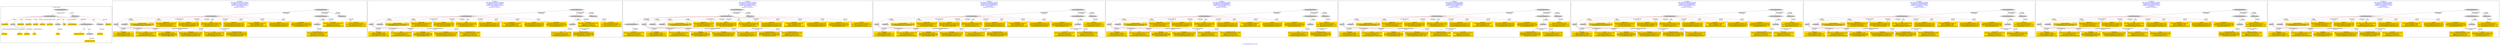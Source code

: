 digraph n0 {
fontcolor="blue"
remincross="true"
label="s19-s-indianapolis-artworks.xml"
subgraph cluster_0 {
label="1-correct model"
n2[style="filled",color="white",fillcolor="lightgray",label="CulturalHeritageObject1"];
n3[shape="plaintext",style="filled",fillcolor="gold",label="creationDate"];
n4[style="filled",color="white",fillcolor="lightgray",label="Person1"];
n5[shape="plaintext",style="filled",fillcolor="gold",label="galleryLabel"];
n6[shape="plaintext",style="filled",fillcolor="gold",label="dimensions"];
n7[shape="plaintext",style="filled",fillcolor="gold",label="materials"];
n8[shape="plaintext",style="filled",fillcolor="gold",label="creditLine"];
n9[shape="plaintext",style="filled",fillcolor="gold",label="provenance"];
n10[style="filled",color="white",fillcolor="lightgray",label="Concept1"];
n11[shape="plaintext",style="filled",fillcolor="gold",label="title"];
n12[shape="plaintext",style="filled",fillcolor="gold",label="accessionNumber"];
n13[style="filled",color="white",fillcolor="lightgray",label="CulturalHeritageObject2"];
n14[style="filled",color="white",fillcolor="lightgray",label="Document2"];
n15[shape="plaintext",style="filled",fillcolor="gold",label="relatedArtworksTitle"];
n16[style="filled",color="white",fillcolor="lightgray",label="Document1"];
n17[shape="plaintext",style="filled",fillcolor="gold",label="nationality"];
n18[shape="plaintext",style="filled",fillcolor="gold",label="birthDate"];
n19[shape="plaintext",style="filled",fillcolor="gold",label="deathDate"];
n20[shape="plaintext",style="filled",fillcolor="gold",label="artist"];
n21[style="filled",color="white",fillcolor="lightgray",label="EuropeanaAggregation1"];
n22[style="filled",color="white",fillcolor="lightgray",label="WebResource1"];
n23[shape="plaintext",style="filled",fillcolor="gold",label="imageURL"];
n24[shape="plaintext",style="filled",fillcolor="gold",label="values"];
n25[shape="plaintext",style="filled",fillcolor="gold",label="relatedArtworksURL"];
n26[shape="plaintext",style="filled",fillcolor="gold",label="sourceURL"];
}
subgraph cluster_1 {
label="candidate 0\nlink coherence:0.8695652173913043\nnode coherence:0.9130434782608695\nconfidence:0.531655124120257\nmapping score:0.5894093380486108\ncost:121.97087\n-precision:0.78-recall:0.75"
n28[style="filled",color="white",fillcolor="lightgray",label="CulturalHeritageObject1"];
n29[style="filled",color="white",fillcolor="lightgray",label="Person1"];
n30[style="filled",color="white",fillcolor="lightgray",label="Document1"];
n31[style="filled",color="white",fillcolor="lightgray",label="CulturalHeritageObject2"];
n32[style="filled",color="white",fillcolor="lightgray",label="Document2"];
n33[style="filled",color="white",fillcolor="lightgray",label="EuropeanaAggregation1"];
n34[style="filled",color="white",fillcolor="lightgray",label="WebResource1"];
n35[shape="plaintext",style="filled",fillcolor="gold",label="imageURL\n[WebResource,classLink,0.949]\n[Document,columnSubClassOfLink,0.032]\n[Document,classLink,0.017]\n[CulturalHeritageObject,provenance,0.001]"];
n36[shape="plaintext",style="filled",fillcolor="gold",label="accessionNumber\n[CulturalHeritageObject,accessionNumber,0.999]\n[CulturalHeritageObject,extent,0.001]"];
n37[shape="plaintext",style="filled",fillcolor="gold",label="title\n[Document,columnSubClassOfLink,0.393]\n[Document,classLink,0.313]\n[CulturalHeritageObject,description,0.18]\n[CulturalHeritageObject,title,0.114]"];
n38[shape="plaintext",style="filled",fillcolor="gold",label="birthDate\n[Person,dateOfBirth,0.409]\n[CulturalHeritageObject,created,0.409]\n[Person,dateOfDeath,0.094]\n[CulturalHeritageObject,description,0.088]"];
n39[shape="plaintext",style="filled",fillcolor="gold",label="galleryLabel\n[CulturalHeritageObject,description,0.573]\n[Person,biographicalInformation,0.331]\n[Document,classLink,0.051]\n[Document,columnSubClassOfLink,0.045]"];
n40[shape="plaintext",style="filled",fillcolor="gold",label="artist\n[Document,columnSubClassOfLink,0.334]\n[Document,classLink,0.31]\n[Person,nameOfThePerson,0.258]\n[CulturalHeritageObject,description,0.098]"];
n41[shape="plaintext",style="filled",fillcolor="gold",label="creditLine\n[CulturalHeritageObject,provenance,0.63]\n[CulturalHeritageObject,description,0.173]\n[Document,columnSubClassOfLink,0.106]\n[Document,classLink,0.091]"];
n42[shape="plaintext",style="filled",fillcolor="gold",label="deathDate\n[Person,dateOfDeath,0.439]\n[CulturalHeritageObject,created,0.397]\n[Person,biographicalInformation,0.096]\n[Person,dateOfBirth,0.068]"];
n43[shape="plaintext",style="filled",fillcolor="gold",label="nationality\n[Person,countryAssociatedWithThePerson,0.729]\n[CulturalHeritageObject,provenance,0.113]\n[CulturalHeritageObject,description,0.095]\n[Person,biographicalInformation,0.062]"];
n44[shape="plaintext",style="filled",fillcolor="gold",label="values\n[Document,columnSubClassOfLink,0.379]\n[CulturalHeritageObject,description,0.303]\n[Document,classLink,0.215]\n[CulturalHeritageObject,title,0.104]"];
n45[shape="plaintext",style="filled",fillcolor="gold",label="provenance\n[CulturalHeritageObject,provenance,0.37]\n[CulturalHeritageObject,description,0.305]\n[Person,biographicalInformation,0.229]\n[CulturalHeritageObject,rightsHolder,0.097]"];
n46[shape="plaintext",style="filled",fillcolor="gold",label="relatedArtworksURL\n[Document,columnSubClassOfLink,0.689]\n[Document,classLink,0.255]\n[WebResource,classLink,0.042]\n[CulturalHeritageObject,provenance,0.014]"];
n47[shape="plaintext",style="filled",fillcolor="gold",label="dimensions\n[CulturalHeritageObject,extent,0.9]\n[Person,dateOfDeath,0.056]\n[Person,dateOfBirth,0.037]\n[CulturalHeritageObject,description,0.007]"];
n48[shape="plaintext",style="filled",fillcolor="gold",label="materials\n[CulturalHeritageObject,medium,0.874]\n[CulturalHeritageObject,description,0.12]\n[Person,biographicalInformation,0.006]\n[CulturalHeritageObject,extent,0.0]"];
n49[shape="plaintext",style="filled",fillcolor="gold",label="creationDate\n[CulturalHeritageObject,created,0.52]\n[CulturalHeritageObject,description,0.199]\n[Person,biographicalInformation,0.144]\n[Person,dateOfDeath,0.138]"];
n50[shape="plaintext",style="filled",fillcolor="gold",label="sourceURL\n[Document,columnSubClassOfLink,0.617]\n[Document,classLink,0.32]\n[WebResource,classLink,0.05]\n[CulturalHeritageObject,description,0.013]"];
n51[shape="plaintext",style="filled",fillcolor="gold",label="relatedArtworksTitle\n[Document,columnSubClassOfLink,0.705]\n[CulturalHeritageObject,description,0.107]\n[CulturalHeritageObject,provenance,0.096]\n[Document,classLink,0.093]"];
}
subgraph cluster_2 {
label="candidate 1\nlink coherence:0.8695652173913043\nnode coherence:0.9130434782608695\nconfidence:0.531655124120257\nmapping score:0.5894093380486108\ncost:121.97087\n-precision:0.74-recall:0.71"
n53[style="filled",color="white",fillcolor="lightgray",label="CulturalHeritageObject1"];
n54[style="filled",color="white",fillcolor="lightgray",label="Person1"];
n55[style="filled",color="white",fillcolor="lightgray",label="Document2"];
n56[style="filled",color="white",fillcolor="lightgray",label="CulturalHeritageObject2"];
n57[style="filled",color="white",fillcolor="lightgray",label="Document1"];
n58[style="filled",color="white",fillcolor="lightgray",label="EuropeanaAggregation1"];
n59[style="filled",color="white",fillcolor="lightgray",label="WebResource1"];
n60[shape="plaintext",style="filled",fillcolor="gold",label="imageURL\n[WebResource,classLink,0.949]\n[Document,columnSubClassOfLink,0.032]\n[Document,classLink,0.017]\n[CulturalHeritageObject,provenance,0.001]"];
n61[shape="plaintext",style="filled",fillcolor="gold",label="accessionNumber\n[CulturalHeritageObject,accessionNumber,0.999]\n[CulturalHeritageObject,extent,0.001]"];
n62[shape="plaintext",style="filled",fillcolor="gold",label="title\n[Document,columnSubClassOfLink,0.393]\n[Document,classLink,0.313]\n[CulturalHeritageObject,description,0.18]\n[CulturalHeritageObject,title,0.114]"];
n63[shape="plaintext",style="filled",fillcolor="gold",label="birthDate\n[Person,dateOfBirth,0.409]\n[CulturalHeritageObject,created,0.409]\n[Person,dateOfDeath,0.094]\n[CulturalHeritageObject,description,0.088]"];
n64[shape="plaintext",style="filled",fillcolor="gold",label="galleryLabel\n[CulturalHeritageObject,description,0.573]\n[Person,biographicalInformation,0.331]\n[Document,classLink,0.051]\n[Document,columnSubClassOfLink,0.045]"];
n65[shape="plaintext",style="filled",fillcolor="gold",label="artist\n[Document,columnSubClassOfLink,0.334]\n[Document,classLink,0.31]\n[Person,nameOfThePerson,0.258]\n[CulturalHeritageObject,description,0.098]"];
n66[shape="plaintext",style="filled",fillcolor="gold",label="creditLine\n[CulturalHeritageObject,provenance,0.63]\n[CulturalHeritageObject,description,0.173]\n[Document,columnSubClassOfLink,0.106]\n[Document,classLink,0.091]"];
n67[shape="plaintext",style="filled",fillcolor="gold",label="deathDate\n[Person,dateOfDeath,0.439]\n[CulturalHeritageObject,created,0.397]\n[Person,biographicalInformation,0.096]\n[Person,dateOfBirth,0.068]"];
n68[shape="plaintext",style="filled",fillcolor="gold",label="nationality\n[Person,countryAssociatedWithThePerson,0.729]\n[CulturalHeritageObject,provenance,0.113]\n[CulturalHeritageObject,description,0.095]\n[Person,biographicalInformation,0.062]"];
n69[shape="plaintext",style="filled",fillcolor="gold",label="values\n[Document,columnSubClassOfLink,0.379]\n[CulturalHeritageObject,description,0.303]\n[Document,classLink,0.215]\n[CulturalHeritageObject,title,0.104]"];
n70[shape="plaintext",style="filled",fillcolor="gold",label="provenance\n[CulturalHeritageObject,provenance,0.37]\n[CulturalHeritageObject,description,0.305]\n[Person,biographicalInformation,0.229]\n[CulturalHeritageObject,rightsHolder,0.097]"];
n71[shape="plaintext",style="filled",fillcolor="gold",label="relatedArtworksURL\n[Document,columnSubClassOfLink,0.689]\n[Document,classLink,0.255]\n[WebResource,classLink,0.042]\n[CulturalHeritageObject,provenance,0.014]"];
n72[shape="plaintext",style="filled",fillcolor="gold",label="dimensions\n[CulturalHeritageObject,extent,0.9]\n[Person,dateOfDeath,0.056]\n[Person,dateOfBirth,0.037]\n[CulturalHeritageObject,description,0.007]"];
n73[shape="plaintext",style="filled",fillcolor="gold",label="materials\n[CulturalHeritageObject,medium,0.874]\n[CulturalHeritageObject,description,0.12]\n[Person,biographicalInformation,0.006]\n[CulturalHeritageObject,extent,0.0]"];
n74[shape="plaintext",style="filled",fillcolor="gold",label="creationDate\n[CulturalHeritageObject,created,0.52]\n[CulturalHeritageObject,description,0.199]\n[Person,biographicalInformation,0.144]\n[Person,dateOfDeath,0.138]"];
n75[shape="plaintext",style="filled",fillcolor="gold",label="sourceURL\n[Document,columnSubClassOfLink,0.617]\n[Document,classLink,0.32]\n[WebResource,classLink,0.05]\n[CulturalHeritageObject,description,0.013]"];
n76[shape="plaintext",style="filled",fillcolor="gold",label="relatedArtworksTitle\n[Document,columnSubClassOfLink,0.705]\n[CulturalHeritageObject,description,0.107]\n[CulturalHeritageObject,provenance,0.096]\n[Document,classLink,0.093]"];
}
subgraph cluster_3 {
label="candidate 2\nlink coherence:0.8695652173913043\nnode coherence:0.9130434782608695\nconfidence:0.531655124120257\nmapping score:0.5894093380486108\ncost:121.97275\n-precision:0.78-recall:0.75"
n78[style="filled",color="white",fillcolor="lightgray",label="CulturalHeritageObject1"];
n79[style="filled",color="white",fillcolor="lightgray",label="CulturalHeritageObject2"];
n80[style="filled",color="white",fillcolor="lightgray",label="Person1"];
n81[style="filled",color="white",fillcolor="lightgray",label="Document1"];
n82[style="filled",color="white",fillcolor="lightgray",label="Document2"];
n83[style="filled",color="white",fillcolor="lightgray",label="EuropeanaAggregation1"];
n84[style="filled",color="white",fillcolor="lightgray",label="WebResource1"];
n85[shape="plaintext",style="filled",fillcolor="gold",label="imageURL\n[WebResource,classLink,0.949]\n[Document,columnSubClassOfLink,0.032]\n[Document,classLink,0.017]\n[CulturalHeritageObject,provenance,0.001]"];
n86[shape="plaintext",style="filled",fillcolor="gold",label="accessionNumber\n[CulturalHeritageObject,accessionNumber,0.999]\n[CulturalHeritageObject,extent,0.001]"];
n87[shape="plaintext",style="filled",fillcolor="gold",label="title\n[Document,columnSubClassOfLink,0.393]\n[Document,classLink,0.313]\n[CulturalHeritageObject,description,0.18]\n[CulturalHeritageObject,title,0.114]"];
n88[shape="plaintext",style="filled",fillcolor="gold",label="birthDate\n[Person,dateOfBirth,0.409]\n[CulturalHeritageObject,created,0.409]\n[Person,dateOfDeath,0.094]\n[CulturalHeritageObject,description,0.088]"];
n89[shape="plaintext",style="filled",fillcolor="gold",label="galleryLabel\n[CulturalHeritageObject,description,0.573]\n[Person,biographicalInformation,0.331]\n[Document,classLink,0.051]\n[Document,columnSubClassOfLink,0.045]"];
n90[shape="plaintext",style="filled",fillcolor="gold",label="artist\n[Document,columnSubClassOfLink,0.334]\n[Document,classLink,0.31]\n[Person,nameOfThePerson,0.258]\n[CulturalHeritageObject,description,0.098]"];
n91[shape="plaintext",style="filled",fillcolor="gold",label="creditLine\n[CulturalHeritageObject,provenance,0.63]\n[CulturalHeritageObject,description,0.173]\n[Document,columnSubClassOfLink,0.106]\n[Document,classLink,0.091]"];
n92[shape="plaintext",style="filled",fillcolor="gold",label="deathDate\n[Person,dateOfDeath,0.439]\n[CulturalHeritageObject,created,0.397]\n[Person,biographicalInformation,0.096]\n[Person,dateOfBirth,0.068]"];
n93[shape="plaintext",style="filled",fillcolor="gold",label="nationality\n[Person,countryAssociatedWithThePerson,0.729]\n[CulturalHeritageObject,provenance,0.113]\n[CulturalHeritageObject,description,0.095]\n[Person,biographicalInformation,0.062]"];
n94[shape="plaintext",style="filled",fillcolor="gold",label="values\n[Document,columnSubClassOfLink,0.379]\n[CulturalHeritageObject,description,0.303]\n[Document,classLink,0.215]\n[CulturalHeritageObject,title,0.104]"];
n95[shape="plaintext",style="filled",fillcolor="gold",label="provenance\n[CulturalHeritageObject,provenance,0.37]\n[CulturalHeritageObject,description,0.305]\n[Person,biographicalInformation,0.229]\n[CulturalHeritageObject,rightsHolder,0.097]"];
n96[shape="plaintext",style="filled",fillcolor="gold",label="relatedArtworksURL\n[Document,columnSubClassOfLink,0.689]\n[Document,classLink,0.255]\n[WebResource,classLink,0.042]\n[CulturalHeritageObject,provenance,0.014]"];
n97[shape="plaintext",style="filled",fillcolor="gold",label="dimensions\n[CulturalHeritageObject,extent,0.9]\n[Person,dateOfDeath,0.056]\n[Person,dateOfBirth,0.037]\n[CulturalHeritageObject,description,0.007]"];
n98[shape="plaintext",style="filled",fillcolor="gold",label="materials\n[CulturalHeritageObject,medium,0.874]\n[CulturalHeritageObject,description,0.12]\n[Person,biographicalInformation,0.006]\n[CulturalHeritageObject,extent,0.0]"];
n99[shape="plaintext",style="filled",fillcolor="gold",label="creationDate\n[CulturalHeritageObject,created,0.52]\n[CulturalHeritageObject,description,0.199]\n[Person,biographicalInformation,0.144]\n[Person,dateOfDeath,0.138]"];
n100[shape="plaintext",style="filled",fillcolor="gold",label="sourceURL\n[Document,columnSubClassOfLink,0.617]\n[Document,classLink,0.32]\n[WebResource,classLink,0.05]\n[CulturalHeritageObject,description,0.013]"];
n101[shape="plaintext",style="filled",fillcolor="gold",label="relatedArtworksTitle\n[Document,columnSubClassOfLink,0.705]\n[CulturalHeritageObject,description,0.107]\n[CulturalHeritageObject,provenance,0.096]\n[Document,classLink,0.093]"];
}
subgraph cluster_4 {
label="candidate 3\nlink coherence:0.8695652173913043\nnode coherence:0.9090909090909091\nconfidence:0.5672136838361674\nmapping score:0.6097485897992216\ncost:220.97087\n-precision:0.78-recall:0.75"
n103[style="filled",color="white",fillcolor="lightgray",label="CulturalHeritageObject1"];
n104[style="filled",color="white",fillcolor="lightgray",label="Person1"];
n105[style="filled",color="white",fillcolor="lightgray",label="Document1"];
n106[style="filled",color="white",fillcolor="lightgray",label="CulturalHeritageObject2"];
n107[style="filled",color="white",fillcolor="lightgray",label="Document2"];
n108[style="filled",color="white",fillcolor="lightgray",label="EuropeanaAggregation1"];
n109[style="filled",color="white",fillcolor="lightgray",label="WebResource1"];
n110[shape="plaintext",style="filled",fillcolor="gold",label="imageURL\n[WebResource,classLink,0.949]\n[Document,columnSubClassOfLink,0.032]\n[Document,classLink,0.017]\n[CulturalHeritageObject,provenance,0.001]"];
n111[shape="plaintext",style="filled",fillcolor="gold",label="accessionNumber\n[CulturalHeritageObject,accessionNumber,0.999]\n[CulturalHeritageObject,extent,0.001]"];
n112[shape="plaintext",style="filled",fillcolor="gold",label="title\n[Document,columnSubClassOfLink,0.393]\n[Document,classLink,0.313]\n[CulturalHeritageObject,description,0.18]\n[CulturalHeritageObject,title,0.114]"];
n113[shape="plaintext",style="filled",fillcolor="gold",label="birthDate\n[Person,dateOfBirth,0.409]\n[CulturalHeritageObject,created,0.409]\n[Person,dateOfDeath,0.094]\n[CulturalHeritageObject,description,0.088]"];
n114[shape="plaintext",style="filled",fillcolor="gold",label="galleryLabel\n[CulturalHeritageObject,description,0.573]\n[Person,biographicalInformation,0.331]\n[Document,classLink,0.051]\n[Document,columnSubClassOfLink,0.045]"];
n115[shape="plaintext",style="filled",fillcolor="gold",label="artist\n[Document,columnSubClassOfLink,0.334]\n[Document,classLink,0.31]\n[Person,nameOfThePerson,0.258]\n[CulturalHeritageObject,description,0.098]"];
n116[shape="plaintext",style="filled",fillcolor="gold",label="creditLine\n[CulturalHeritageObject,provenance,0.63]\n[CulturalHeritageObject,description,0.173]\n[Document,columnSubClassOfLink,0.106]\n[Document,classLink,0.091]"];
n117[shape="plaintext",style="filled",fillcolor="gold",label="deathDate\n[Person,dateOfDeath,0.439]\n[CulturalHeritageObject,created,0.397]\n[Person,biographicalInformation,0.096]\n[Person,dateOfBirth,0.068]"];
n118[shape="plaintext",style="filled",fillcolor="gold",label="nationality\n[Person,countryAssociatedWithThePerson,0.729]\n[CulturalHeritageObject,provenance,0.113]\n[CulturalHeritageObject,description,0.095]\n[Person,biographicalInformation,0.062]"];
n119[shape="plaintext",style="filled",fillcolor="gold",label="values\n[Document,columnSubClassOfLink,0.379]\n[CulturalHeritageObject,description,0.303]\n[Document,classLink,0.215]\n[CulturalHeritageObject,title,0.104]"];
n120[shape="plaintext",style="filled",fillcolor="gold",label="sourceURL\n[Document,columnSubClassOfLink,0.617]\n[Document,classLink,0.32]\n[WebResource,classLink,0.05]\n[CulturalHeritageObject,description,0.013]"];
n121[shape="plaintext",style="filled",fillcolor="gold",label="provenance\n[CulturalHeritageObject,provenance,0.37]\n[CulturalHeritageObject,description,0.305]\n[Person,biographicalInformation,0.229]\n[CulturalHeritageObject,rightsHolder,0.097]"];
n122[shape="plaintext",style="filled",fillcolor="gold",label="relatedArtworksURL\n[Document,columnSubClassOfLink,0.689]\n[Document,classLink,0.255]\n[WebResource,classLink,0.042]\n[CulturalHeritageObject,provenance,0.014]"];
n123[shape="plaintext",style="filled",fillcolor="gold",label="dimensions\n[CulturalHeritageObject,extent,0.9]\n[Person,dateOfDeath,0.056]\n[Person,dateOfBirth,0.037]\n[CulturalHeritageObject,description,0.007]"];
n124[shape="plaintext",style="filled",fillcolor="gold",label="materials\n[CulturalHeritageObject,medium,0.874]\n[CulturalHeritageObject,description,0.12]\n[Person,biographicalInformation,0.006]\n[CulturalHeritageObject,extent,0.0]"];
n125[shape="plaintext",style="filled",fillcolor="gold",label="creationDate\n[CulturalHeritageObject,created,0.52]\n[CulturalHeritageObject,description,0.199]\n[Person,biographicalInformation,0.144]\n[Person,dateOfDeath,0.138]"];
n126[shape="plaintext",style="filled",fillcolor="gold",label="relatedArtworksTitle\n[Document,columnSubClassOfLink,0.705]\n[CulturalHeritageObject,description,0.107]\n[CulturalHeritageObject,provenance,0.096]\n[Document,classLink,0.093]"];
}
subgraph cluster_5 {
label="candidate 4\nlink coherence:0.8695652173913043\nnode coherence:0.9090909090909091\nconfidence:0.5672136838361674\nmapping score:0.6097485897992216\ncost:220.97087\n-precision:0.74-recall:0.71"
n128[style="filled",color="white",fillcolor="lightgray",label="CulturalHeritageObject1"];
n129[style="filled",color="white",fillcolor="lightgray",label="Person1"];
n130[style="filled",color="white",fillcolor="lightgray",label="Document2"];
n131[style="filled",color="white",fillcolor="lightgray",label="CulturalHeritageObject2"];
n132[style="filled",color="white",fillcolor="lightgray",label="Document1"];
n133[style="filled",color="white",fillcolor="lightgray",label="EuropeanaAggregation1"];
n134[style="filled",color="white",fillcolor="lightgray",label="WebResource1"];
n135[shape="plaintext",style="filled",fillcolor="gold",label="imageURL\n[WebResource,classLink,0.949]\n[Document,columnSubClassOfLink,0.032]\n[Document,classLink,0.017]\n[CulturalHeritageObject,provenance,0.001]"];
n136[shape="plaintext",style="filled",fillcolor="gold",label="accessionNumber\n[CulturalHeritageObject,accessionNumber,0.999]\n[CulturalHeritageObject,extent,0.001]"];
n137[shape="plaintext",style="filled",fillcolor="gold",label="title\n[Document,columnSubClassOfLink,0.393]\n[Document,classLink,0.313]\n[CulturalHeritageObject,description,0.18]\n[CulturalHeritageObject,title,0.114]"];
n138[shape="plaintext",style="filled",fillcolor="gold",label="birthDate\n[Person,dateOfBirth,0.409]\n[CulturalHeritageObject,created,0.409]\n[Person,dateOfDeath,0.094]\n[CulturalHeritageObject,description,0.088]"];
n139[shape="plaintext",style="filled",fillcolor="gold",label="galleryLabel\n[CulturalHeritageObject,description,0.573]\n[Person,biographicalInformation,0.331]\n[Document,classLink,0.051]\n[Document,columnSubClassOfLink,0.045]"];
n140[shape="plaintext",style="filled",fillcolor="gold",label="artist\n[Document,columnSubClassOfLink,0.334]\n[Document,classLink,0.31]\n[Person,nameOfThePerson,0.258]\n[CulturalHeritageObject,description,0.098]"];
n141[shape="plaintext",style="filled",fillcolor="gold",label="creditLine\n[CulturalHeritageObject,provenance,0.63]\n[CulturalHeritageObject,description,0.173]\n[Document,columnSubClassOfLink,0.106]\n[Document,classLink,0.091]"];
n142[shape="plaintext",style="filled",fillcolor="gold",label="deathDate\n[Person,dateOfDeath,0.439]\n[CulturalHeritageObject,created,0.397]\n[Person,biographicalInformation,0.096]\n[Person,dateOfBirth,0.068]"];
n143[shape="plaintext",style="filled",fillcolor="gold",label="nationality\n[Person,countryAssociatedWithThePerson,0.729]\n[CulturalHeritageObject,provenance,0.113]\n[CulturalHeritageObject,description,0.095]\n[Person,biographicalInformation,0.062]"];
n144[shape="plaintext",style="filled",fillcolor="gold",label="values\n[Document,columnSubClassOfLink,0.379]\n[CulturalHeritageObject,description,0.303]\n[Document,classLink,0.215]\n[CulturalHeritageObject,title,0.104]"];
n145[shape="plaintext",style="filled",fillcolor="gold",label="sourceURL\n[Document,columnSubClassOfLink,0.617]\n[Document,classLink,0.32]\n[WebResource,classLink,0.05]\n[CulturalHeritageObject,description,0.013]"];
n146[shape="plaintext",style="filled",fillcolor="gold",label="provenance\n[CulturalHeritageObject,provenance,0.37]\n[CulturalHeritageObject,description,0.305]\n[Person,biographicalInformation,0.229]\n[CulturalHeritageObject,rightsHolder,0.097]"];
n147[shape="plaintext",style="filled",fillcolor="gold",label="relatedArtworksURL\n[Document,columnSubClassOfLink,0.689]\n[Document,classLink,0.255]\n[WebResource,classLink,0.042]\n[CulturalHeritageObject,provenance,0.014]"];
n148[shape="plaintext",style="filled",fillcolor="gold",label="dimensions\n[CulturalHeritageObject,extent,0.9]\n[Person,dateOfDeath,0.056]\n[Person,dateOfBirth,0.037]\n[CulturalHeritageObject,description,0.007]"];
n149[shape="plaintext",style="filled",fillcolor="gold",label="materials\n[CulturalHeritageObject,medium,0.874]\n[CulturalHeritageObject,description,0.12]\n[Person,biographicalInformation,0.006]\n[CulturalHeritageObject,extent,0.0]"];
n150[shape="plaintext",style="filled",fillcolor="gold",label="creationDate\n[CulturalHeritageObject,created,0.52]\n[CulturalHeritageObject,description,0.199]\n[Person,biographicalInformation,0.144]\n[Person,dateOfDeath,0.138]"];
n151[shape="plaintext",style="filled",fillcolor="gold",label="relatedArtworksTitle\n[Document,columnSubClassOfLink,0.705]\n[CulturalHeritageObject,description,0.107]\n[CulturalHeritageObject,provenance,0.096]\n[Document,classLink,0.093]"];
}
subgraph cluster_6 {
label="candidate 5\nlink coherence:0.8695652173913043\nnode coherence:0.9090909090909091\nconfidence:0.5672136838361674\nmapping score:0.6097485897992216\ncost:220.97087\n-precision:0.74-recall:0.71"
n153[style="filled",color="white",fillcolor="lightgray",label="CulturalHeritageObject1"];
n154[style="filled",color="white",fillcolor="lightgray",label="Person1"];
n155[style="filled",color="white",fillcolor="lightgray",label="Document1"];
n156[style="filled",color="white",fillcolor="lightgray",label="CulturalHeritageObject2"];
n157[style="filled",color="white",fillcolor="lightgray",label="Document2"];
n158[style="filled",color="white",fillcolor="lightgray",label="EuropeanaAggregation1"];
n159[style="filled",color="white",fillcolor="lightgray",label="WebResource1"];
n160[shape="plaintext",style="filled",fillcolor="gold",label="imageURL\n[WebResource,classLink,0.949]\n[Document,columnSubClassOfLink,0.032]\n[Document,classLink,0.017]\n[CulturalHeritageObject,provenance,0.001]"];
n161[shape="plaintext",style="filled",fillcolor="gold",label="accessionNumber\n[CulturalHeritageObject,accessionNumber,0.999]\n[CulturalHeritageObject,extent,0.001]"];
n162[shape="plaintext",style="filled",fillcolor="gold",label="relatedArtworksURL\n[Document,columnSubClassOfLink,0.689]\n[Document,classLink,0.255]\n[WebResource,classLink,0.042]\n[CulturalHeritageObject,provenance,0.014]"];
n163[shape="plaintext",style="filled",fillcolor="gold",label="birthDate\n[Person,dateOfBirth,0.409]\n[CulturalHeritageObject,created,0.409]\n[Person,dateOfDeath,0.094]\n[CulturalHeritageObject,description,0.088]"];
n164[shape="plaintext",style="filled",fillcolor="gold",label="galleryLabel\n[CulturalHeritageObject,description,0.573]\n[Person,biographicalInformation,0.331]\n[Document,classLink,0.051]\n[Document,columnSubClassOfLink,0.045]"];
n165[shape="plaintext",style="filled",fillcolor="gold",label="artist\n[Document,columnSubClassOfLink,0.334]\n[Document,classLink,0.31]\n[Person,nameOfThePerson,0.258]\n[CulturalHeritageObject,description,0.098]"];
n166[shape="plaintext",style="filled",fillcolor="gold",label="creditLine\n[CulturalHeritageObject,provenance,0.63]\n[CulturalHeritageObject,description,0.173]\n[Document,columnSubClassOfLink,0.106]\n[Document,classLink,0.091]"];
n167[shape="plaintext",style="filled",fillcolor="gold",label="deathDate\n[Person,dateOfDeath,0.439]\n[CulturalHeritageObject,created,0.397]\n[Person,biographicalInformation,0.096]\n[Person,dateOfBirth,0.068]"];
n168[shape="plaintext",style="filled",fillcolor="gold",label="nationality\n[Person,countryAssociatedWithThePerson,0.729]\n[CulturalHeritageObject,provenance,0.113]\n[CulturalHeritageObject,description,0.095]\n[Person,biographicalInformation,0.062]"];
n169[shape="plaintext",style="filled",fillcolor="gold",label="values\n[Document,columnSubClassOfLink,0.379]\n[CulturalHeritageObject,description,0.303]\n[Document,classLink,0.215]\n[CulturalHeritageObject,title,0.104]"];
n170[shape="plaintext",style="filled",fillcolor="gold",label="relatedArtworksTitle\n[Document,columnSubClassOfLink,0.705]\n[CulturalHeritageObject,description,0.107]\n[CulturalHeritageObject,provenance,0.096]\n[Document,classLink,0.093]"];
n171[shape="plaintext",style="filled",fillcolor="gold",label="title\n[Document,columnSubClassOfLink,0.393]\n[Document,classLink,0.313]\n[CulturalHeritageObject,description,0.18]\n[CulturalHeritageObject,title,0.114]"];
n172[shape="plaintext",style="filled",fillcolor="gold",label="provenance\n[CulturalHeritageObject,provenance,0.37]\n[CulturalHeritageObject,description,0.305]\n[Person,biographicalInformation,0.229]\n[CulturalHeritageObject,rightsHolder,0.097]"];
n173[shape="plaintext",style="filled",fillcolor="gold",label="dimensions\n[CulturalHeritageObject,extent,0.9]\n[Person,dateOfDeath,0.056]\n[Person,dateOfBirth,0.037]\n[CulturalHeritageObject,description,0.007]"];
n174[shape="plaintext",style="filled",fillcolor="gold",label="materials\n[CulturalHeritageObject,medium,0.874]\n[CulturalHeritageObject,description,0.12]\n[Person,biographicalInformation,0.006]\n[CulturalHeritageObject,extent,0.0]"];
n175[shape="plaintext",style="filled",fillcolor="gold",label="creationDate\n[CulturalHeritageObject,created,0.52]\n[CulturalHeritageObject,description,0.199]\n[Person,biographicalInformation,0.144]\n[Person,dateOfDeath,0.138]"];
n176[shape="plaintext",style="filled",fillcolor="gold",label="sourceURL\n[Document,columnSubClassOfLink,0.617]\n[Document,classLink,0.32]\n[WebResource,classLink,0.05]\n[CulturalHeritageObject,description,0.013]"];
}
subgraph cluster_7 {
label="candidate 6\nlink coherence:0.8695652173913043\nnode coherence:0.9090909090909091\nconfidence:0.5672136838361674\nmapping score:0.6097485897992216\ncost:220.97087\n-precision:0.78-recall:0.75"
n178[style="filled",color="white",fillcolor="lightgray",label="CulturalHeritageObject1"];
n179[style="filled",color="white",fillcolor="lightgray",label="Person1"];
n180[style="filled",color="white",fillcolor="lightgray",label="Document2"];
n181[style="filled",color="white",fillcolor="lightgray",label="CulturalHeritageObject2"];
n182[style="filled",color="white",fillcolor="lightgray",label="Document1"];
n183[style="filled",color="white",fillcolor="lightgray",label="EuropeanaAggregation1"];
n184[style="filled",color="white",fillcolor="lightgray",label="WebResource1"];
n185[shape="plaintext",style="filled",fillcolor="gold",label="imageURL\n[WebResource,classLink,0.949]\n[Document,columnSubClassOfLink,0.032]\n[Document,classLink,0.017]\n[CulturalHeritageObject,provenance,0.001]"];
n186[shape="plaintext",style="filled",fillcolor="gold",label="accessionNumber\n[CulturalHeritageObject,accessionNumber,0.999]\n[CulturalHeritageObject,extent,0.001]"];
n187[shape="plaintext",style="filled",fillcolor="gold",label="relatedArtworksURL\n[Document,columnSubClassOfLink,0.689]\n[Document,classLink,0.255]\n[WebResource,classLink,0.042]\n[CulturalHeritageObject,provenance,0.014]"];
n188[shape="plaintext",style="filled",fillcolor="gold",label="birthDate\n[Person,dateOfBirth,0.409]\n[CulturalHeritageObject,created,0.409]\n[Person,dateOfDeath,0.094]\n[CulturalHeritageObject,description,0.088]"];
n189[shape="plaintext",style="filled",fillcolor="gold",label="galleryLabel\n[CulturalHeritageObject,description,0.573]\n[Person,biographicalInformation,0.331]\n[Document,classLink,0.051]\n[Document,columnSubClassOfLink,0.045]"];
n190[shape="plaintext",style="filled",fillcolor="gold",label="artist\n[Document,columnSubClassOfLink,0.334]\n[Document,classLink,0.31]\n[Person,nameOfThePerson,0.258]\n[CulturalHeritageObject,description,0.098]"];
n191[shape="plaintext",style="filled",fillcolor="gold",label="creditLine\n[CulturalHeritageObject,provenance,0.63]\n[CulturalHeritageObject,description,0.173]\n[Document,columnSubClassOfLink,0.106]\n[Document,classLink,0.091]"];
n192[shape="plaintext",style="filled",fillcolor="gold",label="deathDate\n[Person,dateOfDeath,0.439]\n[CulturalHeritageObject,created,0.397]\n[Person,biographicalInformation,0.096]\n[Person,dateOfBirth,0.068]"];
n193[shape="plaintext",style="filled",fillcolor="gold",label="nationality\n[Person,countryAssociatedWithThePerson,0.729]\n[CulturalHeritageObject,provenance,0.113]\n[CulturalHeritageObject,description,0.095]\n[Person,biographicalInformation,0.062]"];
n194[shape="plaintext",style="filled",fillcolor="gold",label="values\n[Document,columnSubClassOfLink,0.379]\n[CulturalHeritageObject,description,0.303]\n[Document,classLink,0.215]\n[CulturalHeritageObject,title,0.104]"];
n195[shape="plaintext",style="filled",fillcolor="gold",label="relatedArtworksTitle\n[Document,columnSubClassOfLink,0.705]\n[CulturalHeritageObject,description,0.107]\n[CulturalHeritageObject,provenance,0.096]\n[Document,classLink,0.093]"];
n196[shape="plaintext",style="filled",fillcolor="gold",label="title\n[Document,columnSubClassOfLink,0.393]\n[Document,classLink,0.313]\n[CulturalHeritageObject,description,0.18]\n[CulturalHeritageObject,title,0.114]"];
n197[shape="plaintext",style="filled",fillcolor="gold",label="provenance\n[CulturalHeritageObject,provenance,0.37]\n[CulturalHeritageObject,description,0.305]\n[Person,biographicalInformation,0.229]\n[CulturalHeritageObject,rightsHolder,0.097]"];
n198[shape="plaintext",style="filled",fillcolor="gold",label="dimensions\n[CulturalHeritageObject,extent,0.9]\n[Person,dateOfDeath,0.056]\n[Person,dateOfBirth,0.037]\n[CulturalHeritageObject,description,0.007]"];
n199[shape="plaintext",style="filled",fillcolor="gold",label="materials\n[CulturalHeritageObject,medium,0.874]\n[CulturalHeritageObject,description,0.12]\n[Person,biographicalInformation,0.006]\n[CulturalHeritageObject,extent,0.0]"];
n200[shape="plaintext",style="filled",fillcolor="gold",label="creationDate\n[CulturalHeritageObject,created,0.52]\n[CulturalHeritageObject,description,0.199]\n[Person,biographicalInformation,0.144]\n[Person,dateOfDeath,0.138]"];
n201[shape="plaintext",style="filled",fillcolor="gold",label="sourceURL\n[Document,columnSubClassOfLink,0.617]\n[Document,classLink,0.32]\n[WebResource,classLink,0.05]\n[CulturalHeritageObject,description,0.013]"];
}
subgraph cluster_8 {
label="candidate 7\nlink coherence:0.8695652173913043\nnode coherence:0.9090909090909091\nconfidence:0.5516400417473916\nmapping score:0.6045573757696296\ncost:220.97087\n-precision:0.78-recall:0.75"
n203[style="filled",color="white",fillcolor="lightgray",label="CulturalHeritageObject1"];
n204[style="filled",color="white",fillcolor="lightgray",label="Person1"];
n205[style="filled",color="white",fillcolor="lightgray",label="Document1"];
n206[style="filled",color="white",fillcolor="lightgray",label="CulturalHeritageObject2"];
n207[style="filled",color="white",fillcolor="lightgray",label="Document2"];
n208[style="filled",color="white",fillcolor="lightgray",label="EuropeanaAggregation1"];
n209[style="filled",color="white",fillcolor="lightgray",label="WebResource1"];
n210[shape="plaintext",style="filled",fillcolor="gold",label="imageURL\n[WebResource,classLink,0.949]\n[Document,columnSubClassOfLink,0.032]\n[Document,classLink,0.017]\n[CulturalHeritageObject,provenance,0.001]"];
n211[shape="plaintext",style="filled",fillcolor="gold",label="accessionNumber\n[CulturalHeritageObject,accessionNumber,0.999]\n[CulturalHeritageObject,extent,0.001]"];
n212[shape="plaintext",style="filled",fillcolor="gold",label="relatedArtworksTitle\n[Document,columnSubClassOfLink,0.705]\n[CulturalHeritageObject,description,0.107]\n[CulturalHeritageObject,provenance,0.096]\n[Document,classLink,0.093]"];
n213[shape="plaintext",style="filled",fillcolor="gold",label="birthDate\n[Person,dateOfBirth,0.409]\n[CulturalHeritageObject,created,0.409]\n[Person,dateOfDeath,0.094]\n[CulturalHeritageObject,description,0.088]"];
n214[shape="plaintext",style="filled",fillcolor="gold",label="galleryLabel\n[CulturalHeritageObject,description,0.573]\n[Person,biographicalInformation,0.331]\n[Document,classLink,0.051]\n[Document,columnSubClassOfLink,0.045]"];
n215[shape="plaintext",style="filled",fillcolor="gold",label="artist\n[Document,columnSubClassOfLink,0.334]\n[Document,classLink,0.31]\n[Person,nameOfThePerson,0.258]\n[CulturalHeritageObject,description,0.098]"];
n216[shape="plaintext",style="filled",fillcolor="gold",label="creditLine\n[CulturalHeritageObject,provenance,0.63]\n[CulturalHeritageObject,description,0.173]\n[Document,columnSubClassOfLink,0.106]\n[Document,classLink,0.091]"];
n217[shape="plaintext",style="filled",fillcolor="gold",label="deathDate\n[Person,dateOfDeath,0.439]\n[CulturalHeritageObject,created,0.397]\n[Person,biographicalInformation,0.096]\n[Person,dateOfBirth,0.068]"];
n218[shape="plaintext",style="filled",fillcolor="gold",label="nationality\n[Person,countryAssociatedWithThePerson,0.729]\n[CulturalHeritageObject,provenance,0.113]\n[CulturalHeritageObject,description,0.095]\n[Person,biographicalInformation,0.062]"];
n219[shape="plaintext",style="filled",fillcolor="gold",label="title\n[Document,columnSubClassOfLink,0.393]\n[Document,classLink,0.313]\n[CulturalHeritageObject,description,0.18]\n[CulturalHeritageObject,title,0.114]"];
n220[shape="plaintext",style="filled",fillcolor="gold",label="sourceURL\n[Document,columnSubClassOfLink,0.617]\n[Document,classLink,0.32]\n[WebResource,classLink,0.05]\n[CulturalHeritageObject,description,0.013]"];
n221[shape="plaintext",style="filled",fillcolor="gold",label="values\n[Document,columnSubClassOfLink,0.379]\n[CulturalHeritageObject,description,0.303]\n[Document,classLink,0.215]\n[CulturalHeritageObject,title,0.104]"];
n222[shape="plaintext",style="filled",fillcolor="gold",label="provenance\n[CulturalHeritageObject,provenance,0.37]\n[CulturalHeritageObject,description,0.305]\n[Person,biographicalInformation,0.229]\n[CulturalHeritageObject,rightsHolder,0.097]"];
n223[shape="plaintext",style="filled",fillcolor="gold",label="dimensions\n[CulturalHeritageObject,extent,0.9]\n[Person,dateOfDeath,0.056]\n[Person,dateOfBirth,0.037]\n[CulturalHeritageObject,description,0.007]"];
n224[shape="plaintext",style="filled",fillcolor="gold",label="materials\n[CulturalHeritageObject,medium,0.874]\n[CulturalHeritageObject,description,0.12]\n[Person,biographicalInformation,0.006]\n[CulturalHeritageObject,extent,0.0]"];
n225[shape="plaintext",style="filled",fillcolor="gold",label="creationDate\n[CulturalHeritageObject,created,0.52]\n[CulturalHeritageObject,description,0.199]\n[Person,biographicalInformation,0.144]\n[Person,dateOfDeath,0.138]"];
n226[shape="plaintext",style="filled",fillcolor="gold",label="relatedArtworksURL\n[Document,columnSubClassOfLink,0.689]\n[Document,classLink,0.255]\n[WebResource,classLink,0.042]\n[CulturalHeritageObject,provenance,0.014]"];
}
subgraph cluster_9 {
label="candidate 8\nlink coherence:0.8695652173913043\nnode coherence:0.9090909090909091\nconfidence:0.5516400417473916\nmapping score:0.6045573757696296\ncost:220.97087\n-precision:0.78-recall:0.75"
n228[style="filled",color="white",fillcolor="lightgray",label="CulturalHeritageObject1"];
n229[style="filled",color="white",fillcolor="lightgray",label="Person1"];
n230[style="filled",color="white",fillcolor="lightgray",label="Document2"];
n231[style="filled",color="white",fillcolor="lightgray",label="CulturalHeritageObject2"];
n232[style="filled",color="white",fillcolor="lightgray",label="Document1"];
n233[style="filled",color="white",fillcolor="lightgray",label="EuropeanaAggregation1"];
n234[style="filled",color="white",fillcolor="lightgray",label="WebResource1"];
n235[shape="plaintext",style="filled",fillcolor="gold",label="imageURL\n[WebResource,classLink,0.949]\n[Document,columnSubClassOfLink,0.032]\n[Document,classLink,0.017]\n[CulturalHeritageObject,provenance,0.001]"];
n236[shape="plaintext",style="filled",fillcolor="gold",label="accessionNumber\n[CulturalHeritageObject,accessionNumber,0.999]\n[CulturalHeritageObject,extent,0.001]"];
n237[shape="plaintext",style="filled",fillcolor="gold",label="relatedArtworksTitle\n[Document,columnSubClassOfLink,0.705]\n[CulturalHeritageObject,description,0.107]\n[CulturalHeritageObject,provenance,0.096]\n[Document,classLink,0.093]"];
n238[shape="plaintext",style="filled",fillcolor="gold",label="birthDate\n[Person,dateOfBirth,0.409]\n[CulturalHeritageObject,created,0.409]\n[Person,dateOfDeath,0.094]\n[CulturalHeritageObject,description,0.088]"];
n239[shape="plaintext",style="filled",fillcolor="gold",label="galleryLabel\n[CulturalHeritageObject,description,0.573]\n[Person,biographicalInformation,0.331]\n[Document,classLink,0.051]\n[Document,columnSubClassOfLink,0.045]"];
n240[shape="plaintext",style="filled",fillcolor="gold",label="artist\n[Document,columnSubClassOfLink,0.334]\n[Document,classLink,0.31]\n[Person,nameOfThePerson,0.258]\n[CulturalHeritageObject,description,0.098]"];
n241[shape="plaintext",style="filled",fillcolor="gold",label="creditLine\n[CulturalHeritageObject,provenance,0.63]\n[CulturalHeritageObject,description,0.173]\n[Document,columnSubClassOfLink,0.106]\n[Document,classLink,0.091]"];
n242[shape="plaintext",style="filled",fillcolor="gold",label="deathDate\n[Person,dateOfDeath,0.439]\n[CulturalHeritageObject,created,0.397]\n[Person,biographicalInformation,0.096]\n[Person,dateOfBirth,0.068]"];
n243[shape="plaintext",style="filled",fillcolor="gold",label="nationality\n[Person,countryAssociatedWithThePerson,0.729]\n[CulturalHeritageObject,provenance,0.113]\n[CulturalHeritageObject,description,0.095]\n[Person,biographicalInformation,0.062]"];
n244[shape="plaintext",style="filled",fillcolor="gold",label="title\n[Document,columnSubClassOfLink,0.393]\n[Document,classLink,0.313]\n[CulturalHeritageObject,description,0.18]\n[CulturalHeritageObject,title,0.114]"];
n245[shape="plaintext",style="filled",fillcolor="gold",label="sourceURL\n[Document,columnSubClassOfLink,0.617]\n[Document,classLink,0.32]\n[WebResource,classLink,0.05]\n[CulturalHeritageObject,description,0.013]"];
n246[shape="plaintext",style="filled",fillcolor="gold",label="values\n[Document,columnSubClassOfLink,0.379]\n[CulturalHeritageObject,description,0.303]\n[Document,classLink,0.215]\n[CulturalHeritageObject,title,0.104]"];
n247[shape="plaintext",style="filled",fillcolor="gold",label="provenance\n[CulturalHeritageObject,provenance,0.37]\n[CulturalHeritageObject,description,0.305]\n[Person,biographicalInformation,0.229]\n[CulturalHeritageObject,rightsHolder,0.097]"];
n248[shape="plaintext",style="filled",fillcolor="gold",label="dimensions\n[CulturalHeritageObject,extent,0.9]\n[Person,dateOfDeath,0.056]\n[Person,dateOfBirth,0.037]\n[CulturalHeritageObject,description,0.007]"];
n249[shape="plaintext",style="filled",fillcolor="gold",label="materials\n[CulturalHeritageObject,medium,0.874]\n[CulturalHeritageObject,description,0.12]\n[Person,biographicalInformation,0.006]\n[CulturalHeritageObject,extent,0.0]"];
n250[shape="plaintext",style="filled",fillcolor="gold",label="creationDate\n[CulturalHeritageObject,created,0.52]\n[CulturalHeritageObject,description,0.199]\n[Person,biographicalInformation,0.144]\n[Person,dateOfDeath,0.138]"];
n251[shape="plaintext",style="filled",fillcolor="gold",label="relatedArtworksURL\n[Document,columnSubClassOfLink,0.689]\n[Document,classLink,0.255]\n[WebResource,classLink,0.042]\n[CulturalHeritageObject,provenance,0.014]"];
}
subgraph cluster_10 {
label="candidate 9\nlink coherence:0.8695652173913043\nnode coherence:0.9090909090909091\nconfidence:0.5516400417473916\nmapping score:0.6045573757696296\ncost:220.97087\n-precision:0.78-recall:0.75"
n253[style="filled",color="white",fillcolor="lightgray",label="CulturalHeritageObject1"];
n254[style="filled",color="white",fillcolor="lightgray",label="Person1"];
n255[style="filled",color="white",fillcolor="lightgray",label="Document1"];
n256[style="filled",color="white",fillcolor="lightgray",label="CulturalHeritageObject2"];
n257[style="filled",color="white",fillcolor="lightgray",label="Document2"];
n258[style="filled",color="white",fillcolor="lightgray",label="EuropeanaAggregation1"];
n259[style="filled",color="white",fillcolor="lightgray",label="WebResource1"];
n260[shape="plaintext",style="filled",fillcolor="gold",label="imageURL\n[WebResource,classLink,0.949]\n[Document,columnSubClassOfLink,0.032]\n[Document,classLink,0.017]\n[CulturalHeritageObject,provenance,0.001]"];
n261[shape="plaintext",style="filled",fillcolor="gold",label="accessionNumber\n[CulturalHeritageObject,accessionNumber,0.999]\n[CulturalHeritageObject,extent,0.001]"];
n262[shape="plaintext",style="filled",fillcolor="gold",label="relatedArtworksTitle\n[Document,columnSubClassOfLink,0.705]\n[CulturalHeritageObject,description,0.107]\n[CulturalHeritageObject,provenance,0.096]\n[Document,classLink,0.093]"];
n263[shape="plaintext",style="filled",fillcolor="gold",label="birthDate\n[Person,dateOfBirth,0.409]\n[CulturalHeritageObject,created,0.409]\n[Person,dateOfDeath,0.094]\n[CulturalHeritageObject,description,0.088]"];
n264[shape="plaintext",style="filled",fillcolor="gold",label="galleryLabel\n[CulturalHeritageObject,description,0.573]\n[Person,biographicalInformation,0.331]\n[Document,classLink,0.051]\n[Document,columnSubClassOfLink,0.045]"];
n265[shape="plaintext",style="filled",fillcolor="gold",label="artist\n[Document,columnSubClassOfLink,0.334]\n[Document,classLink,0.31]\n[Person,nameOfThePerson,0.258]\n[CulturalHeritageObject,description,0.098]"];
n266[shape="plaintext",style="filled",fillcolor="gold",label="creditLine\n[CulturalHeritageObject,provenance,0.63]\n[CulturalHeritageObject,description,0.173]\n[Document,columnSubClassOfLink,0.106]\n[Document,classLink,0.091]"];
n267[shape="plaintext",style="filled",fillcolor="gold",label="deathDate\n[Person,dateOfDeath,0.439]\n[CulturalHeritageObject,created,0.397]\n[Person,biographicalInformation,0.096]\n[Person,dateOfBirth,0.068]"];
n268[shape="plaintext",style="filled",fillcolor="gold",label="nationality\n[Person,countryAssociatedWithThePerson,0.729]\n[CulturalHeritageObject,provenance,0.113]\n[CulturalHeritageObject,description,0.095]\n[Person,biographicalInformation,0.062]"];
n269[shape="plaintext",style="filled",fillcolor="gold",label="title\n[Document,columnSubClassOfLink,0.393]\n[Document,classLink,0.313]\n[CulturalHeritageObject,description,0.18]\n[CulturalHeritageObject,title,0.114]"];
n270[shape="plaintext",style="filled",fillcolor="gold",label="relatedArtworksURL\n[Document,columnSubClassOfLink,0.689]\n[Document,classLink,0.255]\n[WebResource,classLink,0.042]\n[CulturalHeritageObject,provenance,0.014]"];
n271[shape="plaintext",style="filled",fillcolor="gold",label="values\n[Document,columnSubClassOfLink,0.379]\n[CulturalHeritageObject,description,0.303]\n[Document,classLink,0.215]\n[CulturalHeritageObject,title,0.104]"];
n272[shape="plaintext",style="filled",fillcolor="gold",label="provenance\n[CulturalHeritageObject,provenance,0.37]\n[CulturalHeritageObject,description,0.305]\n[Person,biographicalInformation,0.229]\n[CulturalHeritageObject,rightsHolder,0.097]"];
n273[shape="plaintext",style="filled",fillcolor="gold",label="dimensions\n[CulturalHeritageObject,extent,0.9]\n[Person,dateOfDeath,0.056]\n[Person,dateOfBirth,0.037]\n[CulturalHeritageObject,description,0.007]"];
n274[shape="plaintext",style="filled",fillcolor="gold",label="materials\n[CulturalHeritageObject,medium,0.874]\n[CulturalHeritageObject,description,0.12]\n[Person,biographicalInformation,0.006]\n[CulturalHeritageObject,extent,0.0]"];
n275[shape="plaintext",style="filled",fillcolor="gold",label="creationDate\n[CulturalHeritageObject,created,0.52]\n[CulturalHeritageObject,description,0.199]\n[Person,biographicalInformation,0.144]\n[Person,dateOfDeath,0.138]"];
n276[shape="plaintext",style="filled",fillcolor="gold",label="sourceURL\n[Document,columnSubClassOfLink,0.617]\n[Document,classLink,0.32]\n[WebResource,classLink,0.05]\n[CulturalHeritageObject,description,0.013]"];
}
n2 -> n3[color="brown",fontcolor="black",label="created"]
n2 -> n4[color="brown",fontcolor="black",label="creator"]
n2 -> n5[color="brown",fontcolor="black",label="description"]
n2 -> n6[color="brown",fontcolor="black",label="extent"]
n2 -> n7[color="brown",fontcolor="black",label="medium"]
n2 -> n8[color="brown",fontcolor="black",label="provenance"]
n2 -> n9[color="brown",fontcolor="black",label="provenance"]
n2 -> n10[color="brown",fontcolor="black",label="subject"]
n2 -> n11[color="brown",fontcolor="black",label="title"]
n2 -> n12[color="brown",fontcolor="black",label="accessionNumber"]
n2 -> n13[color="brown",fontcolor="black",label="isRelatedTo"]
n2 -> n14[color="brown",fontcolor="black",label="page"]
n13 -> n15[color="brown",fontcolor="black",label="title"]
n13 -> n16[color="brown",fontcolor="black",label="page"]
n4 -> n17[color="brown",fontcolor="black",label="countryAssociatedWithThePerson"]
n4 -> n18[color="brown",fontcolor="black",label="dateOfBirth"]
n4 -> n19[color="brown",fontcolor="black",label="dateOfDeath"]
n4 -> n20[color="brown",fontcolor="black",label="nameOfThePerson"]
n21 -> n2[color="brown",fontcolor="black",label="aggregatedCHO"]
n21 -> n22[color="brown",fontcolor="black",label="hasView"]
n22 -> n23[color="brown",fontcolor="black",label="classLink"]
n10 -> n24[color="brown",fontcolor="black",label="prefLabel"]
n16 -> n25[color="brown",fontcolor="black",label="classLink"]
n14 -> n26[color="brown",fontcolor="black",label="classLink"]
n28 -> n29[color="brown",fontcolor="black",label="creator\nw=0.99302"]
n28 -> n30[color="brown",fontcolor="black",label="page\nw=0.99781"]
n31 -> n32[color="brown",fontcolor="black",label="page\nw=0.99781"]
n33 -> n28[color="brown",fontcolor="black",label="aggregatedCHO\nw=0.99421"]
n33 -> n31[color="brown",fontcolor="black",label="aggregatedCHO\nw=0.99421"]
n33 -> n34[color="brown",fontcolor="black",label="hasView\nw=0.99381"]
n34 -> n35[color="brown",fontcolor="black",label="classLink\nw=1.0"]
n28 -> n36[color="brown",fontcolor="black",label="accessionNumber\nw=1.0"]
n30 -> n37[color="brown",fontcolor="black",label="classLink\nw=1.0"]
n29 -> n38[color="brown",fontcolor="black",label="dateOfBirth\nw=1.0"]
n28 -> n39[color="brown",fontcolor="black",label="description\nw=1.0"]
n29 -> n40[color="brown",fontcolor="black",label="nameOfThePerson\nw=1.0"]
n28 -> n41[color="brown",fontcolor="black",label="provenance\nw=1.0"]
n29 -> n42[color="brown",fontcolor="black",label="dateOfDeath\nw=1.0"]
n29 -> n43[color="brown",fontcolor="black",label="countryAssociatedWithThePerson\nw=1.0"]
n28 -> n44[color="brown",fontcolor="black",label="title\nw=1.0"]
n28 -> n45[color="brown",fontcolor="black",label="provenance\nw=1.0"]
n32 -> n46[color="brown",fontcolor="black",label="classLink\nw=1.0"]
n28 -> n47[color="brown",fontcolor="black",label="extent\nw=1.0"]
n28 -> n48[color="brown",fontcolor="black",label="medium\nw=1.0"]
n28 -> n49[color="brown",fontcolor="black",label="created\nw=1.0"]
n31 -> n50[color="brown",fontcolor="black",label="description\nw=1.0"]
n30 -> n51[color="brown",fontcolor="black",label="columnSubClassOfLink\nw=100.0"]
n53 -> n54[color="brown",fontcolor="black",label="creator\nw=0.99302"]
n53 -> n55[color="brown",fontcolor="black",label="page\nw=0.99781"]
n56 -> n57[color="brown",fontcolor="black",label="page\nw=0.99781"]
n58 -> n53[color="brown",fontcolor="black",label="aggregatedCHO\nw=0.99421"]
n58 -> n56[color="brown",fontcolor="black",label="aggregatedCHO\nw=0.99421"]
n58 -> n59[color="brown",fontcolor="black",label="hasView\nw=0.99381"]
n59 -> n60[color="brown",fontcolor="black",label="classLink\nw=1.0"]
n53 -> n61[color="brown",fontcolor="black",label="accessionNumber\nw=1.0"]
n57 -> n62[color="brown",fontcolor="black",label="classLink\nw=1.0"]
n54 -> n63[color="brown",fontcolor="black",label="dateOfBirth\nw=1.0"]
n53 -> n64[color="brown",fontcolor="black",label="description\nw=1.0"]
n54 -> n65[color="brown",fontcolor="black",label="nameOfThePerson\nw=1.0"]
n53 -> n66[color="brown",fontcolor="black",label="provenance\nw=1.0"]
n54 -> n67[color="brown",fontcolor="black",label="dateOfDeath\nw=1.0"]
n54 -> n68[color="brown",fontcolor="black",label="countryAssociatedWithThePerson\nw=1.0"]
n53 -> n69[color="brown",fontcolor="black",label="title\nw=1.0"]
n53 -> n70[color="brown",fontcolor="black",label="provenance\nw=1.0"]
n55 -> n71[color="brown",fontcolor="black",label="classLink\nw=1.0"]
n53 -> n72[color="brown",fontcolor="black",label="extent\nw=1.0"]
n53 -> n73[color="brown",fontcolor="black",label="medium\nw=1.0"]
n53 -> n74[color="brown",fontcolor="black",label="created\nw=1.0"]
n56 -> n75[color="brown",fontcolor="black",label="description\nw=1.0"]
n57 -> n76[color="brown",fontcolor="black",label="columnSubClassOfLink\nw=100.0"]
n78 -> n79[color="brown",fontcolor="black",label="isRelatedTo\nw=0.99609"]
n78 -> n80[color="brown",fontcolor="black",label="creator\nw=0.99302"]
n78 -> n81[color="brown",fontcolor="black",label="page\nw=0.99781"]
n78 -> n82[color="brown",fontcolor="black",label="page\nw=0.99781"]
n83 -> n78[color="brown",fontcolor="black",label="aggregatedCHO\nw=0.99421"]
n83 -> n84[color="brown",fontcolor="black",label="hasView\nw=0.99381"]
n84 -> n85[color="brown",fontcolor="black",label="classLink\nw=1.0"]
n78 -> n86[color="brown",fontcolor="black",label="accessionNumber\nw=1.0"]
n81 -> n87[color="brown",fontcolor="black",label="classLink\nw=1.0"]
n80 -> n88[color="brown",fontcolor="black",label="dateOfBirth\nw=1.0"]
n78 -> n89[color="brown",fontcolor="black",label="description\nw=1.0"]
n80 -> n90[color="brown",fontcolor="black",label="nameOfThePerson\nw=1.0"]
n78 -> n91[color="brown",fontcolor="black",label="provenance\nw=1.0"]
n80 -> n92[color="brown",fontcolor="black",label="dateOfDeath\nw=1.0"]
n80 -> n93[color="brown",fontcolor="black",label="countryAssociatedWithThePerson\nw=1.0"]
n78 -> n94[color="brown",fontcolor="black",label="title\nw=1.0"]
n78 -> n95[color="brown",fontcolor="black",label="provenance\nw=1.0"]
n82 -> n96[color="brown",fontcolor="black",label="classLink\nw=1.0"]
n78 -> n97[color="brown",fontcolor="black",label="extent\nw=1.0"]
n78 -> n98[color="brown",fontcolor="black",label="medium\nw=1.0"]
n78 -> n99[color="brown",fontcolor="black",label="created\nw=1.0"]
n79 -> n100[color="brown",fontcolor="black",label="description\nw=1.0"]
n81 -> n101[color="brown",fontcolor="black",label="columnSubClassOfLink\nw=100.0"]
n103 -> n104[color="brown",fontcolor="black",label="creator\nw=0.99302"]
n103 -> n105[color="brown",fontcolor="black",label="page\nw=0.99781"]
n106 -> n107[color="brown",fontcolor="black",label="page\nw=0.99781"]
n108 -> n103[color="brown",fontcolor="black",label="aggregatedCHO\nw=0.99421"]
n108 -> n106[color="brown",fontcolor="black",label="aggregatedCHO\nw=0.99421"]
n108 -> n109[color="brown",fontcolor="black",label="hasView\nw=0.99381"]
n109 -> n110[color="brown",fontcolor="black",label="classLink\nw=1.0"]
n103 -> n111[color="brown",fontcolor="black",label="accessionNumber\nw=1.0"]
n105 -> n112[color="brown",fontcolor="black",label="classLink\nw=1.0"]
n104 -> n113[color="brown",fontcolor="black",label="dateOfBirth\nw=1.0"]
n103 -> n114[color="brown",fontcolor="black",label="description\nw=1.0"]
n104 -> n115[color="brown",fontcolor="black",label="nameOfThePerson\nw=1.0"]
n103 -> n116[color="brown",fontcolor="black",label="provenance\nw=1.0"]
n104 -> n117[color="brown",fontcolor="black",label="dateOfDeath\nw=1.0"]
n104 -> n118[color="brown",fontcolor="black",label="countryAssociatedWithThePerson\nw=1.0"]
n103 -> n119[color="brown",fontcolor="black",label="title\nw=1.0"]
n107 -> n120[color="brown",fontcolor="black",label="columnSubClassOfLink\nw=100.0"]
n103 -> n121[color="brown",fontcolor="black",label="provenance\nw=1.0"]
n107 -> n122[color="brown",fontcolor="black",label="classLink\nw=1.0"]
n103 -> n123[color="brown",fontcolor="black",label="extent\nw=1.0"]
n103 -> n124[color="brown",fontcolor="black",label="medium\nw=1.0"]
n103 -> n125[color="brown",fontcolor="black",label="created\nw=1.0"]
n105 -> n126[color="brown",fontcolor="black",label="columnSubClassOfLink\nw=100.0"]
n128 -> n129[color="brown",fontcolor="black",label="creator\nw=0.99302"]
n128 -> n130[color="brown",fontcolor="black",label="page\nw=0.99781"]
n131 -> n132[color="brown",fontcolor="black",label="page\nw=0.99781"]
n133 -> n128[color="brown",fontcolor="black",label="aggregatedCHO\nw=0.99421"]
n133 -> n131[color="brown",fontcolor="black",label="aggregatedCHO\nw=0.99421"]
n133 -> n134[color="brown",fontcolor="black",label="hasView\nw=0.99381"]
n134 -> n135[color="brown",fontcolor="black",label="classLink\nw=1.0"]
n128 -> n136[color="brown",fontcolor="black",label="accessionNumber\nw=1.0"]
n132 -> n137[color="brown",fontcolor="black",label="classLink\nw=1.0"]
n129 -> n138[color="brown",fontcolor="black",label="dateOfBirth\nw=1.0"]
n128 -> n139[color="brown",fontcolor="black",label="description\nw=1.0"]
n129 -> n140[color="brown",fontcolor="black",label="nameOfThePerson\nw=1.0"]
n128 -> n141[color="brown",fontcolor="black",label="provenance\nw=1.0"]
n129 -> n142[color="brown",fontcolor="black",label="dateOfDeath\nw=1.0"]
n129 -> n143[color="brown",fontcolor="black",label="countryAssociatedWithThePerson\nw=1.0"]
n128 -> n144[color="brown",fontcolor="black",label="title\nw=1.0"]
n130 -> n145[color="brown",fontcolor="black",label="columnSubClassOfLink\nw=100.0"]
n128 -> n146[color="brown",fontcolor="black",label="provenance\nw=1.0"]
n130 -> n147[color="brown",fontcolor="black",label="classLink\nw=1.0"]
n128 -> n148[color="brown",fontcolor="black",label="extent\nw=1.0"]
n128 -> n149[color="brown",fontcolor="black",label="medium\nw=1.0"]
n128 -> n150[color="brown",fontcolor="black",label="created\nw=1.0"]
n132 -> n151[color="brown",fontcolor="black",label="columnSubClassOfLink\nw=100.0"]
n153 -> n154[color="brown",fontcolor="black",label="creator\nw=0.99302"]
n153 -> n155[color="brown",fontcolor="black",label="page\nw=0.99781"]
n156 -> n157[color="brown",fontcolor="black",label="page\nw=0.99781"]
n158 -> n153[color="brown",fontcolor="black",label="aggregatedCHO\nw=0.99421"]
n158 -> n156[color="brown",fontcolor="black",label="aggregatedCHO\nw=0.99421"]
n158 -> n159[color="brown",fontcolor="black",label="hasView\nw=0.99381"]
n159 -> n160[color="brown",fontcolor="black",label="classLink\nw=1.0"]
n153 -> n161[color="brown",fontcolor="black",label="accessionNumber\nw=1.0"]
n155 -> n162[color="brown",fontcolor="black",label="classLink\nw=1.0"]
n154 -> n163[color="brown",fontcolor="black",label="dateOfBirth\nw=1.0"]
n153 -> n164[color="brown",fontcolor="black",label="description\nw=1.0"]
n154 -> n165[color="brown",fontcolor="black",label="nameOfThePerson\nw=1.0"]
n153 -> n166[color="brown",fontcolor="black",label="provenance\nw=1.0"]
n154 -> n167[color="brown",fontcolor="black",label="dateOfDeath\nw=1.0"]
n154 -> n168[color="brown",fontcolor="black",label="countryAssociatedWithThePerson\nw=1.0"]
n153 -> n169[color="brown",fontcolor="black",label="title\nw=1.0"]
n157 -> n170[color="brown",fontcolor="black",label="columnSubClassOfLink\nw=100.0"]
n157 -> n171[color="brown",fontcolor="black",label="classLink\nw=1.0"]
n153 -> n172[color="brown",fontcolor="black",label="provenance\nw=1.0"]
n153 -> n173[color="brown",fontcolor="black",label="extent\nw=1.0"]
n153 -> n174[color="brown",fontcolor="black",label="medium\nw=1.0"]
n153 -> n175[color="brown",fontcolor="black",label="created\nw=1.0"]
n155 -> n176[color="brown",fontcolor="black",label="columnSubClassOfLink\nw=100.0"]
n178 -> n179[color="brown",fontcolor="black",label="creator\nw=0.99302"]
n178 -> n180[color="brown",fontcolor="black",label="page\nw=0.99781"]
n181 -> n182[color="brown",fontcolor="black",label="page\nw=0.99781"]
n183 -> n178[color="brown",fontcolor="black",label="aggregatedCHO\nw=0.99421"]
n183 -> n181[color="brown",fontcolor="black",label="aggregatedCHO\nw=0.99421"]
n183 -> n184[color="brown",fontcolor="black",label="hasView\nw=0.99381"]
n184 -> n185[color="brown",fontcolor="black",label="classLink\nw=1.0"]
n178 -> n186[color="brown",fontcolor="black",label="accessionNumber\nw=1.0"]
n182 -> n187[color="brown",fontcolor="black",label="classLink\nw=1.0"]
n179 -> n188[color="brown",fontcolor="black",label="dateOfBirth\nw=1.0"]
n178 -> n189[color="brown",fontcolor="black",label="description\nw=1.0"]
n179 -> n190[color="brown",fontcolor="black",label="nameOfThePerson\nw=1.0"]
n178 -> n191[color="brown",fontcolor="black",label="provenance\nw=1.0"]
n179 -> n192[color="brown",fontcolor="black",label="dateOfDeath\nw=1.0"]
n179 -> n193[color="brown",fontcolor="black",label="countryAssociatedWithThePerson\nw=1.0"]
n178 -> n194[color="brown",fontcolor="black",label="title\nw=1.0"]
n180 -> n195[color="brown",fontcolor="black",label="columnSubClassOfLink\nw=100.0"]
n180 -> n196[color="brown",fontcolor="black",label="classLink\nw=1.0"]
n178 -> n197[color="brown",fontcolor="black",label="provenance\nw=1.0"]
n178 -> n198[color="brown",fontcolor="black",label="extent\nw=1.0"]
n178 -> n199[color="brown",fontcolor="black",label="medium\nw=1.0"]
n178 -> n200[color="brown",fontcolor="black",label="created\nw=1.0"]
n182 -> n201[color="brown",fontcolor="black",label="columnSubClassOfLink\nw=100.0"]
n203 -> n204[color="brown",fontcolor="black",label="creator\nw=0.99302"]
n203 -> n205[color="brown",fontcolor="black",label="page\nw=0.99781"]
n206 -> n207[color="brown",fontcolor="black",label="page\nw=0.99781"]
n208 -> n203[color="brown",fontcolor="black",label="aggregatedCHO\nw=0.99421"]
n208 -> n206[color="brown",fontcolor="black",label="aggregatedCHO\nw=0.99421"]
n208 -> n209[color="brown",fontcolor="black",label="hasView\nw=0.99381"]
n209 -> n210[color="brown",fontcolor="black",label="classLink\nw=1.0"]
n203 -> n211[color="brown",fontcolor="black",label="accessionNumber\nw=1.0"]
n205 -> n212[color="brown",fontcolor="black",label="classLink\nw=1.0"]
n204 -> n213[color="brown",fontcolor="black",label="dateOfBirth\nw=1.0"]
n203 -> n214[color="brown",fontcolor="black",label="description\nw=1.0"]
n204 -> n215[color="brown",fontcolor="black",label="nameOfThePerson\nw=1.0"]
n203 -> n216[color="brown",fontcolor="black",label="provenance\nw=1.0"]
n204 -> n217[color="brown",fontcolor="black",label="dateOfDeath\nw=1.0"]
n204 -> n218[color="brown",fontcolor="black",label="countryAssociatedWithThePerson\nw=1.0"]
n203 -> n219[color="brown",fontcolor="black",label="title\nw=1.0"]
n207 -> n220[color="brown",fontcolor="black",label="columnSubClassOfLink\nw=100.0"]
n207 -> n221[color="brown",fontcolor="black",label="classLink\nw=1.0"]
n203 -> n222[color="brown",fontcolor="black",label="provenance\nw=1.0"]
n203 -> n223[color="brown",fontcolor="black",label="extent\nw=1.0"]
n203 -> n224[color="brown",fontcolor="black",label="medium\nw=1.0"]
n203 -> n225[color="brown",fontcolor="black",label="created\nw=1.0"]
n205 -> n226[color="brown",fontcolor="black",label="columnSubClassOfLink\nw=100.0"]
n228 -> n229[color="brown",fontcolor="black",label="creator\nw=0.99302"]
n228 -> n230[color="brown",fontcolor="black",label="page\nw=0.99781"]
n231 -> n232[color="brown",fontcolor="black",label="page\nw=0.99781"]
n233 -> n228[color="brown",fontcolor="black",label="aggregatedCHO\nw=0.99421"]
n233 -> n231[color="brown",fontcolor="black",label="aggregatedCHO\nw=0.99421"]
n233 -> n234[color="brown",fontcolor="black",label="hasView\nw=0.99381"]
n234 -> n235[color="brown",fontcolor="black",label="classLink\nw=1.0"]
n228 -> n236[color="brown",fontcolor="black",label="accessionNumber\nw=1.0"]
n232 -> n237[color="brown",fontcolor="black",label="classLink\nw=1.0"]
n229 -> n238[color="brown",fontcolor="black",label="dateOfBirth\nw=1.0"]
n228 -> n239[color="brown",fontcolor="black",label="description\nw=1.0"]
n229 -> n240[color="brown",fontcolor="black",label="nameOfThePerson\nw=1.0"]
n228 -> n241[color="brown",fontcolor="black",label="provenance\nw=1.0"]
n229 -> n242[color="brown",fontcolor="black",label="dateOfDeath\nw=1.0"]
n229 -> n243[color="brown",fontcolor="black",label="countryAssociatedWithThePerson\nw=1.0"]
n228 -> n244[color="brown",fontcolor="black",label="title\nw=1.0"]
n230 -> n245[color="brown",fontcolor="black",label="columnSubClassOfLink\nw=100.0"]
n230 -> n246[color="brown",fontcolor="black",label="classLink\nw=1.0"]
n228 -> n247[color="brown",fontcolor="black",label="provenance\nw=1.0"]
n228 -> n248[color="brown",fontcolor="black",label="extent\nw=1.0"]
n228 -> n249[color="brown",fontcolor="black",label="medium\nw=1.0"]
n228 -> n250[color="brown",fontcolor="black",label="created\nw=1.0"]
n232 -> n251[color="brown",fontcolor="black",label="columnSubClassOfLink\nw=100.0"]
n253 -> n254[color="brown",fontcolor="black",label="creator\nw=0.99302"]
n253 -> n255[color="brown",fontcolor="black",label="page\nw=0.99781"]
n256 -> n257[color="brown",fontcolor="black",label="page\nw=0.99781"]
n258 -> n253[color="brown",fontcolor="black",label="aggregatedCHO\nw=0.99421"]
n258 -> n256[color="brown",fontcolor="black",label="aggregatedCHO\nw=0.99421"]
n258 -> n259[color="brown",fontcolor="black",label="hasView\nw=0.99381"]
n259 -> n260[color="brown",fontcolor="black",label="classLink\nw=1.0"]
n253 -> n261[color="brown",fontcolor="black",label="accessionNumber\nw=1.0"]
n255 -> n262[color="brown",fontcolor="black",label="classLink\nw=1.0"]
n254 -> n263[color="brown",fontcolor="black",label="dateOfBirth\nw=1.0"]
n253 -> n264[color="brown",fontcolor="black",label="description\nw=1.0"]
n254 -> n265[color="brown",fontcolor="black",label="nameOfThePerson\nw=1.0"]
n253 -> n266[color="brown",fontcolor="black",label="provenance\nw=1.0"]
n254 -> n267[color="brown",fontcolor="black",label="dateOfDeath\nw=1.0"]
n254 -> n268[color="brown",fontcolor="black",label="countryAssociatedWithThePerson\nw=1.0"]
n253 -> n269[color="brown",fontcolor="black",label="title\nw=1.0"]
n257 -> n270[color="brown",fontcolor="black",label="columnSubClassOfLink\nw=100.0"]
n257 -> n271[color="brown",fontcolor="black",label="classLink\nw=1.0"]
n253 -> n272[color="brown",fontcolor="black",label="provenance\nw=1.0"]
n253 -> n273[color="brown",fontcolor="black",label="extent\nw=1.0"]
n253 -> n274[color="brown",fontcolor="black",label="medium\nw=1.0"]
n253 -> n275[color="brown",fontcolor="black",label="created\nw=1.0"]
n255 -> n276[color="brown",fontcolor="black",label="columnSubClassOfLink\nw=100.0"]
}
